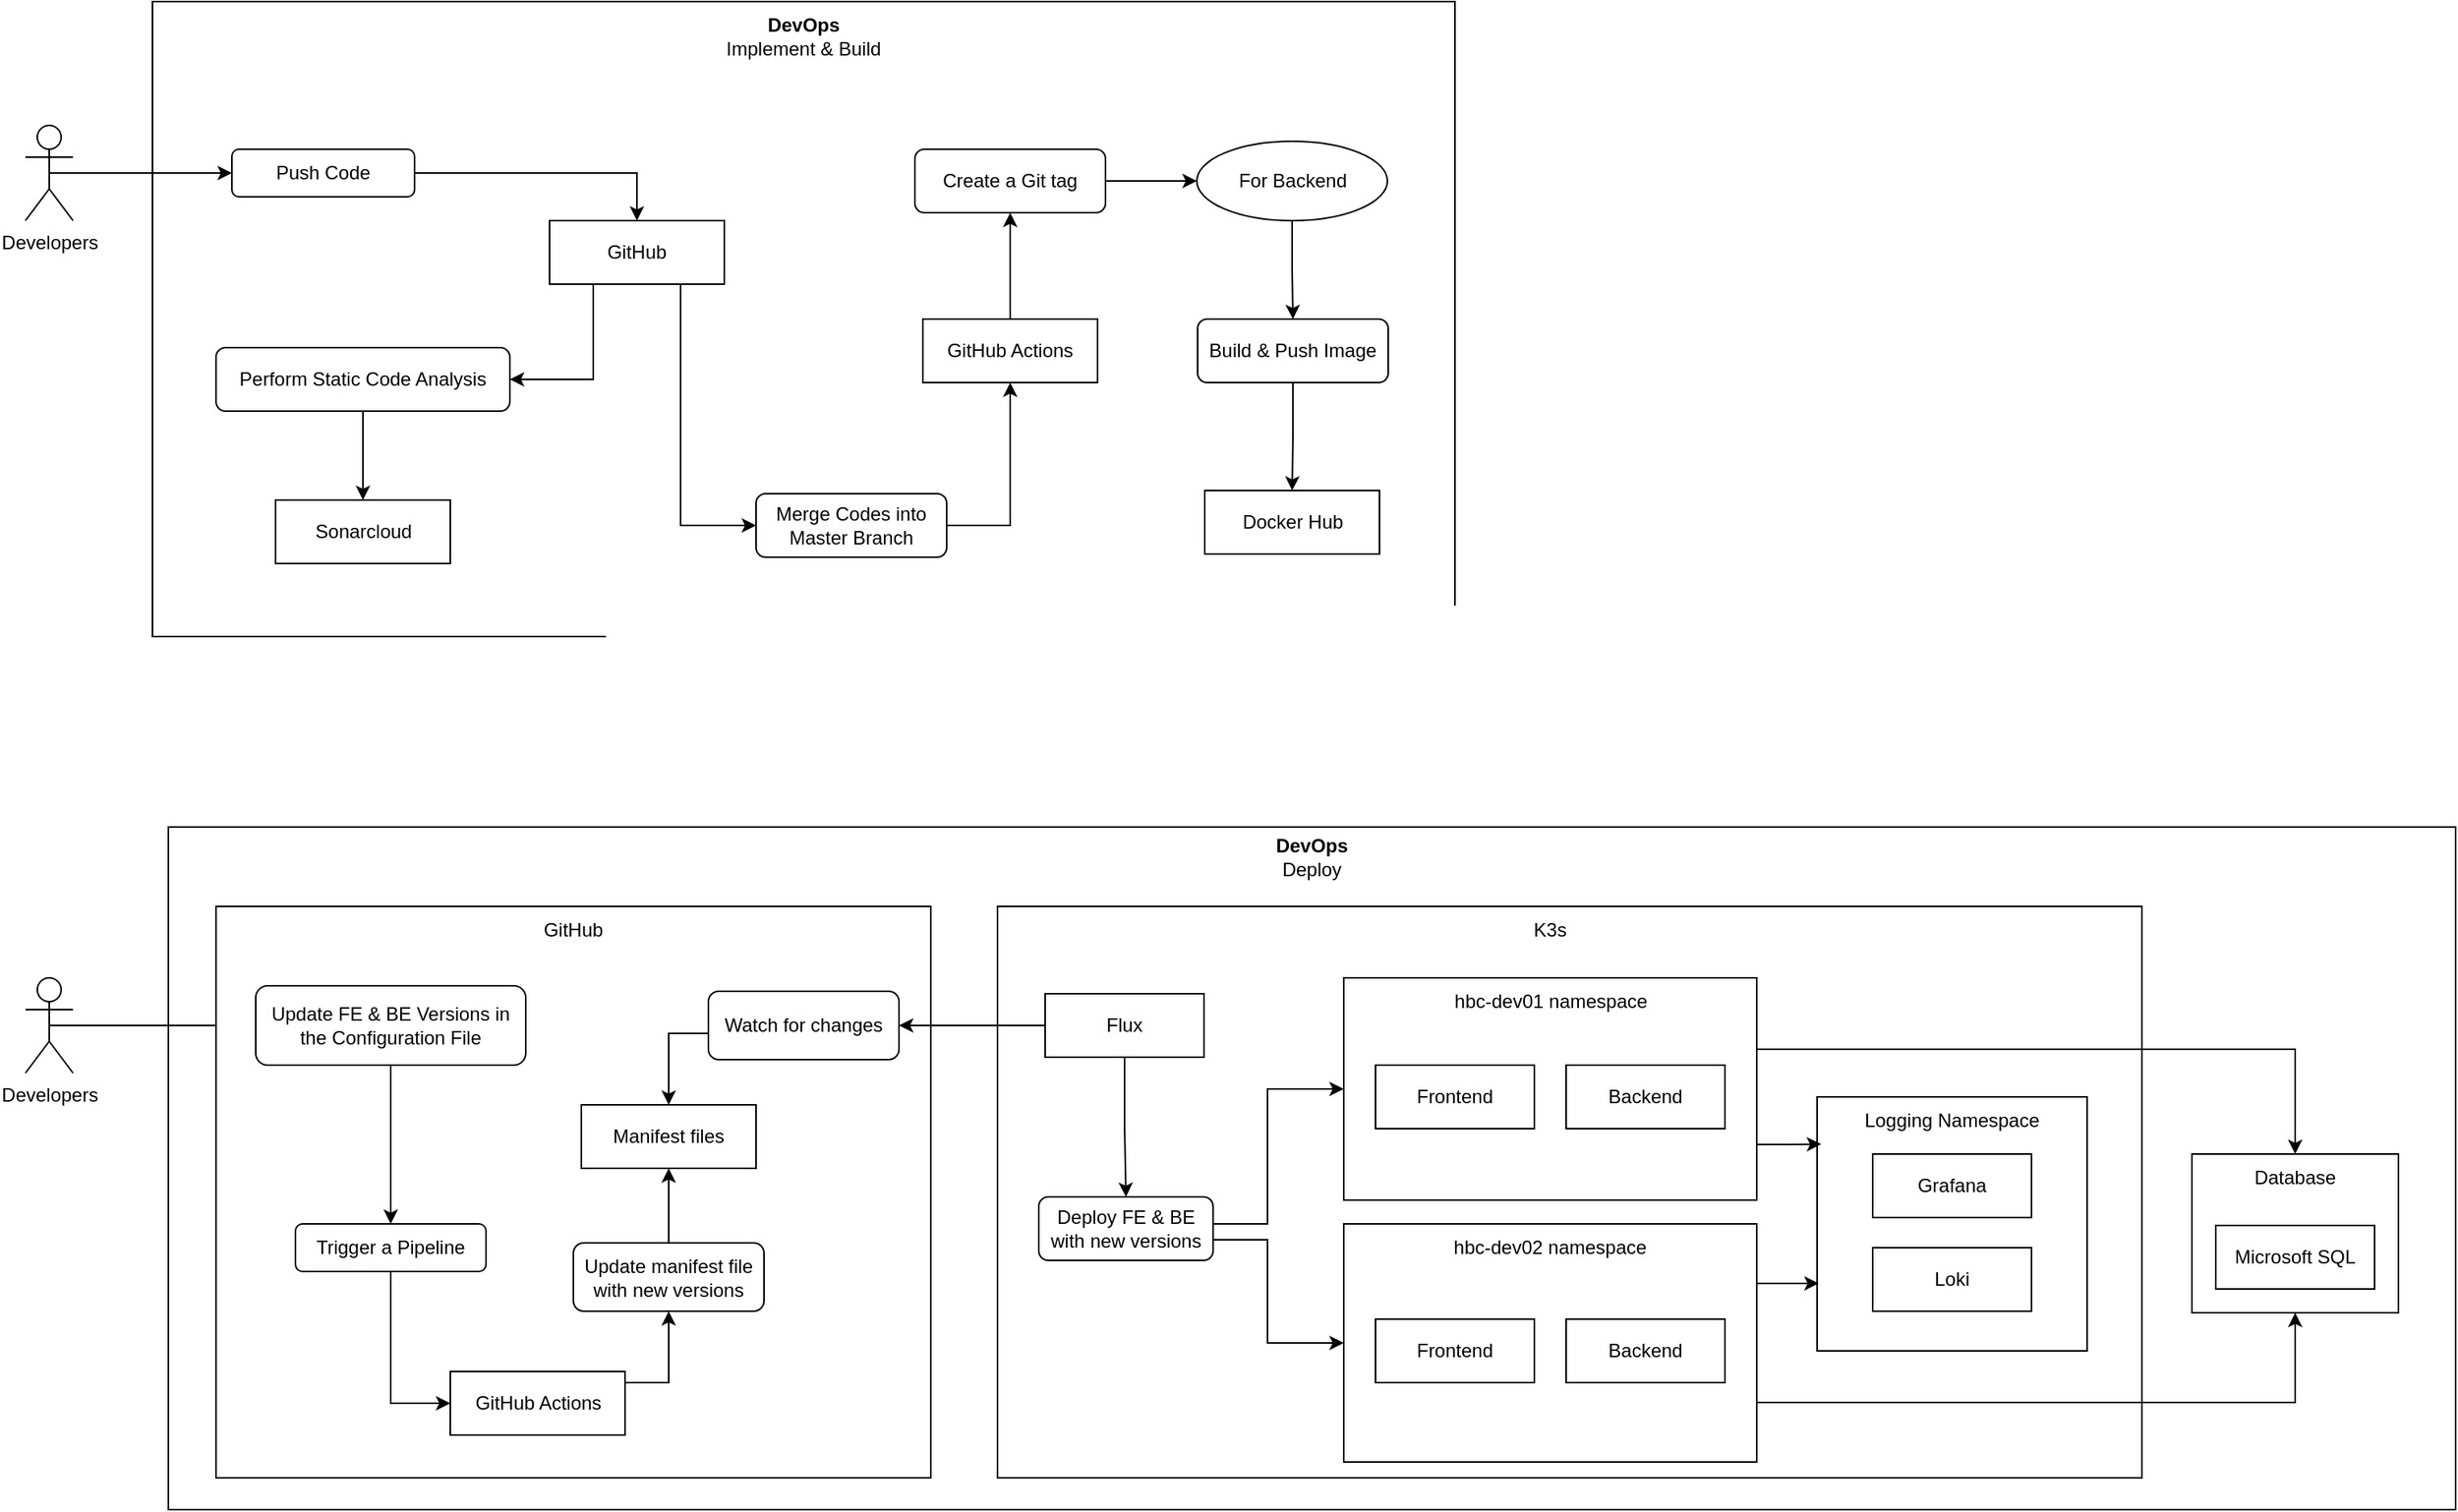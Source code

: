 <mxfile version="24.2.5" type="google">
  <diagram name="Page-1" id="7XinwVY85X7m6CWvjZ-n">
    <mxGraphModel grid="1" page="1" gridSize="10" guides="1" tooltips="1" connect="1" arrows="1" fold="1" pageScale="1" pageWidth="850" pageHeight="1100" math="0" shadow="0">
      <root>
        <mxCell id="0" />
        <mxCell id="1" parent="0" />
        <mxCell id="hoccftY2NQ_bgLX-JdEo-2" value="" style="rounded=0;whiteSpace=wrap;html=1;" vertex="1" parent="1">
          <mxGeometry x="160" y="120" width="820" height="400" as="geometry" />
        </mxCell>
        <mxCell id="HEVmAL-wDFT0AS8IcqWM-1" value="" style="rounded=0;whiteSpace=wrap;html=1;movable=1;resizable=1;rotatable=1;deletable=1;editable=1;locked=0;connectable=1;" vertex="1" parent="1">
          <mxGeometry x="170" y="640" width="1440" height="430" as="geometry" />
        </mxCell>
        <mxCell id="HEVmAL-wDFT0AS8IcqWM-2" value="&lt;b&gt;DevOps&lt;br&gt;&lt;/b&gt;&lt;div&gt;Deploy&lt;/div&gt;" style="text;html=1;align=center;verticalAlign=middle;whiteSpace=wrap;rounded=0;" vertex="1" parent="1">
          <mxGeometry x="835" y="644" width="110" height="30" as="geometry" />
        </mxCell>
        <mxCell id="HEVmAL-wDFT0AS8IcqWM-50" style="edgeStyle=orthogonalEdgeStyle;rounded=0;orthogonalLoop=1;jettySize=auto;html=1;exitX=0.5;exitY=0.5;exitDx=0;exitDy=0;exitPerimeter=0;" edge="1" parent="1" source="HEVmAL-wDFT0AS8IcqWM-3" target="HEVmAL-wDFT0AS8IcqWM-8">
          <mxGeometry relative="1" as="geometry" />
        </mxCell>
        <mxCell id="HEVmAL-wDFT0AS8IcqWM-3" value="Developers" style="shape=umlActor;verticalLabelPosition=bottom;verticalAlign=top;html=1;outlineConnect=0;" vertex="1" parent="1">
          <mxGeometry x="80" y="735" width="30" height="60" as="geometry" />
        </mxCell>
        <mxCell id="HEVmAL-wDFT0AS8IcqWM-4" value="" style="rounded=0;whiteSpace=wrap;html=1;" vertex="1" parent="1">
          <mxGeometry x="200" y="690" width="450" height="360" as="geometry" />
        </mxCell>
        <mxCell id="HEVmAL-wDFT0AS8IcqWM-5" value="GitHub" style="text;html=1;align=center;verticalAlign=middle;whiteSpace=wrap;rounded=0;" vertex="1" parent="1">
          <mxGeometry x="375" y="690" width="100" height="30" as="geometry" />
        </mxCell>
        <mxCell id="HEVmAL-wDFT0AS8IcqWM-51" style="edgeStyle=orthogonalEdgeStyle;rounded=0;orthogonalLoop=1;jettySize=auto;html=1;entryX=0.5;entryY=0;entryDx=0;entryDy=0;" edge="1" parent="1" source="HEVmAL-wDFT0AS8IcqWM-8" target="HEVmAL-wDFT0AS8IcqWM-9">
          <mxGeometry relative="1" as="geometry" />
        </mxCell>
        <mxCell id="HEVmAL-wDFT0AS8IcqWM-8" value="Update FE &amp;amp; BE Versions in the Configuration File" style="rounded=1;whiteSpace=wrap;html=1;" vertex="1" parent="1">
          <mxGeometry x="225" y="740" width="170" height="50" as="geometry" />
        </mxCell>
        <mxCell id="HEVmAL-wDFT0AS8IcqWM-52" style="edgeStyle=orthogonalEdgeStyle;rounded=0;orthogonalLoop=1;jettySize=auto;html=1;exitX=0.5;exitY=1;exitDx=0;exitDy=0;entryX=0;entryY=0.5;entryDx=0;entryDy=0;" edge="1" parent="1" source="HEVmAL-wDFT0AS8IcqWM-9" target="HEVmAL-wDFT0AS8IcqWM-10">
          <mxGeometry relative="1" as="geometry" />
        </mxCell>
        <mxCell id="HEVmAL-wDFT0AS8IcqWM-9" value="Trigger a Pipeline" style="rounded=1;whiteSpace=wrap;html=1;" vertex="1" parent="1">
          <mxGeometry x="250" y="890" width="120" height="30" as="geometry" />
        </mxCell>
        <mxCell id="HEVmAL-wDFT0AS8IcqWM-55" style="edgeStyle=orthogonalEdgeStyle;rounded=0;orthogonalLoop=1;jettySize=auto;html=1;entryX=0.5;entryY=1;entryDx=0;entryDy=0;" edge="1" parent="1" source="HEVmAL-wDFT0AS8IcqWM-10" target="HEVmAL-wDFT0AS8IcqWM-12">
          <mxGeometry relative="1" as="geometry">
            <Array as="points">
              <mxPoint x="485" y="990" />
            </Array>
          </mxGeometry>
        </mxCell>
        <mxCell id="HEVmAL-wDFT0AS8IcqWM-10" value="GitHub Actions" style="rounded=0;whiteSpace=wrap;html=1;" vertex="1" parent="1">
          <mxGeometry x="347.5" y="983" width="110" height="40" as="geometry" />
        </mxCell>
        <mxCell id="YELp45duby9mdER2Yut1-6" style="edgeStyle=orthogonalEdgeStyle;rounded=0;orthogonalLoop=1;jettySize=auto;html=1;entryX=0.5;entryY=1;entryDx=0;entryDy=0;" edge="1" parent="1" source="HEVmAL-wDFT0AS8IcqWM-12" target="YELp45duby9mdER2Yut1-5">
          <mxGeometry relative="1" as="geometry" />
        </mxCell>
        <mxCell id="HEVmAL-wDFT0AS8IcqWM-12" value="Update manifest file with new versions" style="rounded=1;whiteSpace=wrap;html=1;" vertex="1" parent="1">
          <mxGeometry x="425" y="902" width="120" height="43" as="geometry" />
        </mxCell>
        <mxCell id="YELp45duby9mdER2Yut1-20" style="edgeStyle=orthogonalEdgeStyle;rounded=0;orthogonalLoop=1;jettySize=auto;html=1;exitX=1;exitY=0.75;exitDx=0;exitDy=0;entryX=0.5;entryY=1;entryDx=0;entryDy=0;" edge="1" parent="1" source="HEVmAL-wDFT0AS8IcqWM-18" target="HEVmAL-wDFT0AS8IcqWM-38">
          <mxGeometry relative="1" as="geometry" />
        </mxCell>
        <mxCell id="HEVmAL-wDFT0AS8IcqWM-18" value="" style="rounded=0;whiteSpace=wrap;html=1;fillColor=none;" vertex="1" parent="1">
          <mxGeometry x="910" y="890" width="260" height="150" as="geometry" />
        </mxCell>
        <mxCell id="YELp45duby9mdER2Yut1-11" style="edgeStyle=orthogonalEdgeStyle;rounded=0;orthogonalLoop=1;jettySize=auto;html=1;entryX=0;entryY=0.5;entryDx=0;entryDy=0;" edge="1" parent="1" source="HEVmAL-wDFT0AS8IcqWM-16" target="HEVmAL-wDFT0AS8IcqWM-18">
          <mxGeometry relative="1" as="geometry">
            <Array as="points">
              <mxPoint x="862" y="900" />
              <mxPoint x="862" y="965" />
            </Array>
          </mxGeometry>
        </mxCell>
        <mxCell id="HEVmAL-wDFT0AS8IcqWM-16" value="Deploy FE &amp;amp; BE with new versions" style="rounded=1;whiteSpace=wrap;html=1;" vertex="1" parent="1">
          <mxGeometry x="718" y="873" width="109.75" height="40" as="geometry" />
        </mxCell>
        <mxCell id="YELp45duby9mdER2Yut1-19" style="edgeStyle=orthogonalEdgeStyle;rounded=0;orthogonalLoop=1;jettySize=auto;html=1;" edge="1" parent="1" source="HEVmAL-wDFT0AS8IcqWM-17" target="HEVmAL-wDFT0AS8IcqWM-38">
          <mxGeometry relative="1" as="geometry">
            <Array as="points">
              <mxPoint x="1509" y="780" />
            </Array>
          </mxGeometry>
        </mxCell>
        <mxCell id="HEVmAL-wDFT0AS8IcqWM-17" value="" style="rounded=0;whiteSpace=wrap;html=1;fillColor=none;" vertex="1" parent="1">
          <mxGeometry x="910" y="735" width="260" height="140" as="geometry" />
        </mxCell>
        <mxCell id="HEVmAL-wDFT0AS8IcqWM-19" value="hbc-dev01 namespace" style="text;html=1;align=center;verticalAlign=middle;whiteSpace=wrap;rounded=0;" vertex="1" parent="1">
          <mxGeometry x="972.5" y="735" width="135" height="30" as="geometry" />
        </mxCell>
        <mxCell id="HEVmAL-wDFT0AS8IcqWM-20" value="hbc-dev02 namespace" style="text;html=1;align=center;verticalAlign=middle;whiteSpace=wrap;rounded=0;" vertex="1" parent="1">
          <mxGeometry x="970" y="890" width="140" height="30" as="geometry" />
        </mxCell>
        <mxCell id="HEVmAL-wDFT0AS8IcqWM-38" value="" style="rounded=0;whiteSpace=wrap;html=1;" vertex="1" parent="1">
          <mxGeometry x="1444" y="846" width="130" height="100" as="geometry" />
        </mxCell>
        <mxCell id="HEVmAL-wDFT0AS8IcqWM-39" value="Database" style="text;html=1;align=center;verticalAlign=middle;whiteSpace=wrap;rounded=0;" vertex="1" parent="1">
          <mxGeometry x="1454" y="846" width="110" height="30" as="geometry" />
        </mxCell>
        <mxCell id="HEVmAL-wDFT0AS8IcqWM-40" value="Microsoft SQL" style="rounded=0;whiteSpace=wrap;html=1;" vertex="1" parent="1">
          <mxGeometry x="1459" y="891" width="100" height="40" as="geometry" />
        </mxCell>
        <mxCell id="HEVmAL-wDFT0AS8IcqWM-42" value="" style="rounded=0;whiteSpace=wrap;html=1;" vertex="1" parent="1">
          <mxGeometry x="1208" y="810" width="170" height="160" as="geometry" />
        </mxCell>
        <mxCell id="HEVmAL-wDFT0AS8IcqWM-43" value="Logging Namespace" style="text;html=1;align=center;verticalAlign=middle;whiteSpace=wrap;rounded=0;" vertex="1" parent="1">
          <mxGeometry x="1228" y="810" width="130" height="30" as="geometry" />
        </mxCell>
        <mxCell id="HEVmAL-wDFT0AS8IcqWM-44" value="Grafana" style="rounded=0;whiteSpace=wrap;html=1;" vertex="1" parent="1">
          <mxGeometry x="1243" y="846" width="100" height="40" as="geometry" />
        </mxCell>
        <mxCell id="HEVmAL-wDFT0AS8IcqWM-45" value="Loki" style="rounded=0;whiteSpace=wrap;html=1;" vertex="1" parent="1">
          <mxGeometry x="1243" y="905" width="100" height="40" as="geometry" />
        </mxCell>
        <mxCell id="HEVmAL-wDFT0AS8IcqWM-92" value="" style="rounded=0;whiteSpace=wrap;html=1;fillColor=none;movable=1;resizable=1;rotatable=1;deletable=1;editable=1;locked=0;connectable=1;" vertex="1" parent="1">
          <mxGeometry x="692" y="690" width="720.5" height="360" as="geometry" />
        </mxCell>
        <mxCell id="HEVmAL-wDFT0AS8IcqWM-93" value="K3s" style="text;html=1;align=center;verticalAlign=middle;whiteSpace=wrap;rounded=0;" vertex="1" parent="1">
          <mxGeometry x="985" y="690" width="110" height="30" as="geometry" />
        </mxCell>
        <mxCell id="hoccftY2NQ_bgLX-JdEo-17" style="edgeStyle=orthogonalEdgeStyle;rounded=0;orthogonalLoop=1;jettySize=auto;html=1;exitX=0.5;exitY=0.5;exitDx=0;exitDy=0;exitPerimeter=0;entryX=0;entryY=0.5;entryDx=0;entryDy=0;" edge="1" parent="1" source="hoccftY2NQ_bgLX-JdEo-1" target="hoccftY2NQ_bgLX-JdEo-4">
          <mxGeometry relative="1" as="geometry" />
        </mxCell>
        <mxCell id="hoccftY2NQ_bgLX-JdEo-1" value="Developers" style="shape=umlActor;verticalLabelPosition=bottom;verticalAlign=top;html=1;outlineConnect=0;" vertex="1" parent="1">
          <mxGeometry x="80" y="198" width="30" height="60" as="geometry" />
        </mxCell>
        <mxCell id="hoccftY2NQ_bgLX-JdEo-3" value="&lt;b&gt;DevOps&lt;br&gt;&lt;/b&gt;&lt;div&gt;Implement &amp;amp; Build&lt;/div&gt;" style="text;html=1;align=center;verticalAlign=middle;whiteSpace=wrap;rounded=0;" vertex="1" parent="1">
          <mxGeometry x="515" y="127" width="110" height="30" as="geometry" />
        </mxCell>
        <mxCell id="hoccftY2NQ_bgLX-JdEo-19" style="edgeStyle=orthogonalEdgeStyle;rounded=0;orthogonalLoop=1;jettySize=auto;html=1;exitX=1;exitY=0.5;exitDx=0;exitDy=0;" edge="1" parent="1" source="hoccftY2NQ_bgLX-JdEo-4" target="hoccftY2NQ_bgLX-JdEo-7">
          <mxGeometry relative="1" as="geometry" />
        </mxCell>
        <mxCell id="hoccftY2NQ_bgLX-JdEo-4" value="Push Code" style="rounded=1;whiteSpace=wrap;html=1;" vertex="1" parent="1">
          <mxGeometry x="210" y="213" width="115" height="30" as="geometry" />
        </mxCell>
        <mxCell id="hoccftY2NQ_bgLX-JdEo-20" style="edgeStyle=orthogonalEdgeStyle;rounded=0;orthogonalLoop=1;jettySize=auto;html=1;exitX=0.25;exitY=1;exitDx=0;exitDy=0;entryX=1;entryY=0.5;entryDx=0;entryDy=0;" edge="1" parent="1" source="hoccftY2NQ_bgLX-JdEo-7" target="hoccftY2NQ_bgLX-JdEo-9">
          <mxGeometry relative="1" as="geometry" />
        </mxCell>
        <mxCell id="hoccftY2NQ_bgLX-JdEo-22" style="edgeStyle=orthogonalEdgeStyle;rounded=0;orthogonalLoop=1;jettySize=auto;html=1;exitX=0.75;exitY=1;exitDx=0;exitDy=0;entryX=0;entryY=0.5;entryDx=0;entryDy=0;" edge="1" parent="1" source="hoccftY2NQ_bgLX-JdEo-7" target="hoccftY2NQ_bgLX-JdEo-11">
          <mxGeometry relative="1" as="geometry" />
        </mxCell>
        <mxCell id="hoccftY2NQ_bgLX-JdEo-7" value="GitHub" style="rounded=0;whiteSpace=wrap;html=1;" vertex="1" parent="1">
          <mxGeometry x="410" y="258" width="110" height="40" as="geometry" />
        </mxCell>
        <mxCell id="hoccftY2NQ_bgLX-JdEo-21" style="edgeStyle=orthogonalEdgeStyle;rounded=0;orthogonalLoop=1;jettySize=auto;html=1;exitX=0.5;exitY=1;exitDx=0;exitDy=0;" edge="1" parent="1" source="hoccftY2NQ_bgLX-JdEo-9" target="hoccftY2NQ_bgLX-JdEo-10">
          <mxGeometry relative="1" as="geometry" />
        </mxCell>
        <mxCell id="hoccftY2NQ_bgLX-JdEo-9" value="Perform Static Code Analysis" style="rounded=1;whiteSpace=wrap;html=1;" vertex="1" parent="1">
          <mxGeometry x="200" y="338" width="185" height="40" as="geometry" />
        </mxCell>
        <mxCell id="hoccftY2NQ_bgLX-JdEo-10" value="Sonarcloud" style="rounded=0;whiteSpace=wrap;html=1;" vertex="1" parent="1">
          <mxGeometry x="237.5" y="434" width="110" height="40" as="geometry" />
        </mxCell>
        <mxCell id="hoccftY2NQ_bgLX-JdEo-23" style="edgeStyle=orthogonalEdgeStyle;rounded=0;orthogonalLoop=1;jettySize=auto;html=1;exitX=1;exitY=0.5;exitDx=0;exitDy=0;entryX=0.5;entryY=1;entryDx=0;entryDy=0;" edge="1" parent="1" source="hoccftY2NQ_bgLX-JdEo-11" target="hoccftY2NQ_bgLX-JdEo-12">
          <mxGeometry relative="1" as="geometry" />
        </mxCell>
        <mxCell id="hoccftY2NQ_bgLX-JdEo-11" value="Merge Codes into Master Branch" style="rounded=1;whiteSpace=wrap;html=1;" vertex="1" parent="1">
          <mxGeometry x="540" y="430" width="120" height="40" as="geometry" />
        </mxCell>
        <mxCell id="hoccftY2NQ_bgLX-JdEo-24" style="edgeStyle=orthogonalEdgeStyle;rounded=0;orthogonalLoop=1;jettySize=auto;html=1;exitX=0.5;exitY=0;exitDx=0;exitDy=0;entryX=0.5;entryY=1;entryDx=0;entryDy=0;" edge="1" parent="1" source="hoccftY2NQ_bgLX-JdEo-12" target="hoccftY2NQ_bgLX-JdEo-13">
          <mxGeometry relative="1" as="geometry" />
        </mxCell>
        <mxCell id="hoccftY2NQ_bgLX-JdEo-12" value="GitHub Actions" style="rounded=0;whiteSpace=wrap;html=1;" vertex="1" parent="1">
          <mxGeometry x="645" y="320" width="110" height="40" as="geometry" />
        </mxCell>
        <mxCell id="hoccftY2NQ_bgLX-JdEo-25" style="edgeStyle=orthogonalEdgeStyle;rounded=0;orthogonalLoop=1;jettySize=auto;html=1;exitX=1;exitY=0.5;exitDx=0;exitDy=0;entryX=0;entryY=0.5;entryDx=0;entryDy=0;" edge="1" parent="1" source="hoccftY2NQ_bgLX-JdEo-13" target="hoccftY2NQ_bgLX-JdEo-14">
          <mxGeometry relative="1" as="geometry" />
        </mxCell>
        <mxCell id="hoccftY2NQ_bgLX-JdEo-13" value="Create a Git tag" style="rounded=1;whiteSpace=wrap;html=1;" vertex="1" parent="1">
          <mxGeometry x="640" y="213" width="120" height="40" as="geometry" />
        </mxCell>
        <mxCell id="hoccftY2NQ_bgLX-JdEo-26" style="edgeStyle=orthogonalEdgeStyle;rounded=0;orthogonalLoop=1;jettySize=auto;html=1;exitX=0.5;exitY=1;exitDx=0;exitDy=0;entryX=0.5;entryY=0;entryDx=0;entryDy=0;" edge="1" parent="1" source="hoccftY2NQ_bgLX-JdEo-14" target="hoccftY2NQ_bgLX-JdEo-15">
          <mxGeometry relative="1" as="geometry" />
        </mxCell>
        <mxCell id="hoccftY2NQ_bgLX-JdEo-14" value="For Backend" style="ellipse;whiteSpace=wrap;html=1;" vertex="1" parent="1">
          <mxGeometry x="817.5" y="208" width="120" height="50" as="geometry" />
        </mxCell>
        <mxCell id="hoccftY2NQ_bgLX-JdEo-27" style="edgeStyle=orthogonalEdgeStyle;rounded=0;orthogonalLoop=1;jettySize=auto;html=1;exitX=0.5;exitY=1;exitDx=0;exitDy=0;" edge="1" parent="1" source="hoccftY2NQ_bgLX-JdEo-15" target="hoccftY2NQ_bgLX-JdEo-16">
          <mxGeometry relative="1" as="geometry" />
        </mxCell>
        <mxCell id="hoccftY2NQ_bgLX-JdEo-15" value="Build &amp;amp; Push Image" style="rounded=1;whiteSpace=wrap;html=1;" vertex="1" parent="1">
          <mxGeometry x="818" y="320" width="120" height="40" as="geometry" />
        </mxCell>
        <mxCell id="hoccftY2NQ_bgLX-JdEo-16" value="Docker Hub" style="rounded=0;whiteSpace=wrap;html=1;" vertex="1" parent="1">
          <mxGeometry x="822.5" y="428" width="110" height="40" as="geometry" />
        </mxCell>
        <mxCell id="YELp45duby9mdER2Yut1-5" value="Manifest files" style="rounded=0;whiteSpace=wrap;html=1;" vertex="1" parent="1">
          <mxGeometry x="430" y="815" width="110" height="40" as="geometry" />
        </mxCell>
        <mxCell id="YELp45duby9mdER2Yut1-9" style="edgeStyle=orthogonalEdgeStyle;rounded=0;orthogonalLoop=1;jettySize=auto;html=1;entryX=0.5;entryY=0;entryDx=0;entryDy=0;" edge="1" parent="1" source="YELp45duby9mdER2Yut1-7" target="YELp45duby9mdER2Yut1-5">
          <mxGeometry relative="1" as="geometry">
            <Array as="points">
              <mxPoint x="485" y="770" />
            </Array>
          </mxGeometry>
        </mxCell>
        <mxCell id="YELp45duby9mdER2Yut1-7" value="Watch for changes" style="rounded=1;whiteSpace=wrap;html=1;" vertex="1" parent="1">
          <mxGeometry x="510" y="743.5" width="120" height="43" as="geometry" />
        </mxCell>
        <mxCell id="YELp45duby9mdER2Yut1-8" value="" style="edgeStyle=orthogonalEdgeStyle;rounded=0;orthogonalLoop=1;jettySize=auto;html=1;entryX=0;entryY=0.5;entryDx=0;entryDy=0;" edge="1" parent="1" source="HEVmAL-wDFT0AS8IcqWM-16" target="HEVmAL-wDFT0AS8IcqWM-17">
          <mxGeometry relative="1" as="geometry">
            <mxPoint x="972" y="767" as="targetPoint" />
            <Array as="points">
              <mxPoint x="862" y="890" />
              <mxPoint x="862" y="805" />
            </Array>
            <mxPoint x="910" y="590" as="sourcePoint" />
          </mxGeometry>
        </mxCell>
        <mxCell id="YELp45duby9mdER2Yut1-10" style="edgeStyle=orthogonalEdgeStyle;rounded=0;orthogonalLoop=1;jettySize=auto;html=1;" edge="1" parent="1" source="HEVmAL-wDFT0AS8IcqWM-13" target="YELp45duby9mdER2Yut1-7">
          <mxGeometry relative="1" as="geometry" />
        </mxCell>
        <mxCell id="YELp45duby9mdER2Yut1-13" style="edgeStyle=orthogonalEdgeStyle;rounded=0;orthogonalLoop=1;jettySize=auto;html=1;" edge="1" parent="1" source="HEVmAL-wDFT0AS8IcqWM-13" target="HEVmAL-wDFT0AS8IcqWM-16">
          <mxGeometry relative="1" as="geometry">
            <Array as="points" />
          </mxGeometry>
        </mxCell>
        <mxCell id="HEVmAL-wDFT0AS8IcqWM-13" value="Flux" style="rounded=0;whiteSpace=wrap;html=1;" vertex="1" parent="1">
          <mxGeometry x="722" y="745" width="100" height="40" as="geometry" />
        </mxCell>
        <mxCell id="YELp45duby9mdER2Yut1-14" value="Frontend" style="rounded=0;whiteSpace=wrap;html=1;" vertex="1" parent="1">
          <mxGeometry x="930" y="790" width="100" height="40" as="geometry" />
        </mxCell>
        <mxCell id="YELp45duby9mdER2Yut1-15" value="Backend" style="rounded=0;whiteSpace=wrap;html=1;" vertex="1" parent="1">
          <mxGeometry x="1050" y="790" width="100" height="40" as="geometry" />
        </mxCell>
        <mxCell id="YELp45duby9mdER2Yut1-16" value="Frontend" style="rounded=0;whiteSpace=wrap;html=1;" vertex="1" parent="1">
          <mxGeometry x="930" y="950" width="100" height="40" as="geometry" />
        </mxCell>
        <mxCell id="YELp45duby9mdER2Yut1-17" value="Backend" style="rounded=0;whiteSpace=wrap;html=1;" vertex="1" parent="1">
          <mxGeometry x="1050" y="950" width="100" height="40" as="geometry" />
        </mxCell>
        <mxCell id="YELp45duby9mdER2Yut1-21" style="edgeStyle=orthogonalEdgeStyle;rounded=0;orthogonalLoop=1;jettySize=auto;html=1;exitX=1;exitY=0.75;exitDx=0;exitDy=0;entryX=0.015;entryY=0.186;entryDx=0;entryDy=0;entryPerimeter=0;" edge="1" parent="1" source="HEVmAL-wDFT0AS8IcqWM-17" target="HEVmAL-wDFT0AS8IcqWM-42">
          <mxGeometry relative="1" as="geometry" />
        </mxCell>
        <mxCell id="YELp45duby9mdER2Yut1-24" style="edgeStyle=orthogonalEdgeStyle;rounded=0;orthogonalLoop=1;jettySize=auto;html=1;exitX=1;exitY=0.25;exitDx=0;exitDy=0;entryX=0.006;entryY=0.739;entryDx=0;entryDy=0;entryPerimeter=0;" edge="1" parent="1" source="HEVmAL-wDFT0AS8IcqWM-18" target="HEVmAL-wDFT0AS8IcqWM-42">
          <mxGeometry relative="1" as="geometry" />
        </mxCell>
      </root>
    </mxGraphModel>
  </diagram>
</mxfile>
